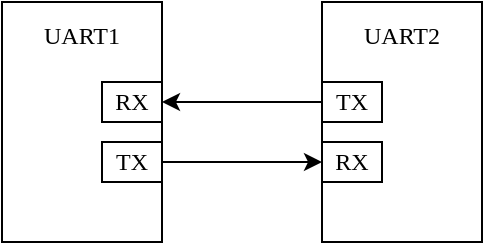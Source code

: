 <mxfile version="21.6.1" type="device">
  <diagram name="Page-1" id="0cv2G-S0-AO7ha8Dd1sW">
    <mxGraphModel dx="574" dy="334" grid="1" gridSize="10" guides="1" tooltips="1" connect="1" arrows="1" fold="1" page="1" pageScale="1" pageWidth="827" pageHeight="1169" math="0" shadow="0">
      <root>
        <mxCell id="0" />
        <mxCell id="1" parent="0" />
        <mxCell id="WnI3qK_31gTjP33_6Msq-1" value="UART1&lt;br&gt;&lt;br&gt;&lt;br&gt;&lt;br&gt;&lt;br&gt;&lt;br&gt;&lt;br&gt;" style="rounded=0;whiteSpace=wrap;html=1;fontFamily=Times New Roman;" vertex="1" parent="1">
          <mxGeometry x="280" y="320" width="80" height="120" as="geometry" />
        </mxCell>
        <mxCell id="WnI3qK_31gTjP33_6Msq-4" value="UART2&lt;br&gt;&lt;br&gt;&lt;br&gt;&lt;br&gt;&lt;br&gt;&lt;br&gt;&lt;br&gt;" style="rounded=0;whiteSpace=wrap;html=1;fontFamily=Times New Roman;" vertex="1" parent="1">
          <mxGeometry x="440" y="320" width="80" height="120" as="geometry" />
        </mxCell>
        <mxCell id="WnI3qK_31gTjP33_6Msq-7" value="RX" style="rounded=0;whiteSpace=wrap;html=1;strokeColor=default;fontFamily=Times New Roman;fontSize=12;fontColor=default;fillColor=default;" vertex="1" parent="1">
          <mxGeometry x="330" y="360" width="30" height="20" as="geometry" />
        </mxCell>
        <mxCell id="WnI3qK_31gTjP33_6Msq-14" style="edgeStyle=orthogonalEdgeStyle;rounded=0;orthogonalLoop=1;jettySize=auto;html=1;fontFamily=Times New Roman;fontSize=12;fontColor=default;" edge="1" parent="1" source="WnI3qK_31gTjP33_6Msq-8" target="WnI3qK_31gTjP33_6Msq-10">
          <mxGeometry relative="1" as="geometry" />
        </mxCell>
        <mxCell id="WnI3qK_31gTjP33_6Msq-8" value="TX" style="rounded=0;whiteSpace=wrap;html=1;strokeColor=default;fontFamily=Times New Roman;fontSize=12;fontColor=default;fillColor=default;" vertex="1" parent="1">
          <mxGeometry x="330" y="390" width="30" height="20" as="geometry" />
        </mxCell>
        <mxCell id="WnI3qK_31gTjP33_6Msq-13" style="edgeStyle=orthogonalEdgeStyle;rounded=0;orthogonalLoop=1;jettySize=auto;html=1;fontFamily=Times New Roman;fontSize=12;fontColor=default;" edge="1" parent="1" source="WnI3qK_31gTjP33_6Msq-9" target="WnI3qK_31gTjP33_6Msq-7">
          <mxGeometry relative="1" as="geometry" />
        </mxCell>
        <mxCell id="WnI3qK_31gTjP33_6Msq-9" value="TX" style="rounded=0;whiteSpace=wrap;html=1;strokeColor=default;fontFamily=Times New Roman;fontSize=12;fontColor=default;fillColor=default;" vertex="1" parent="1">
          <mxGeometry x="440" y="360" width="30" height="20" as="geometry" />
        </mxCell>
        <mxCell id="WnI3qK_31gTjP33_6Msq-10" value="RX" style="rounded=0;whiteSpace=wrap;html=1;strokeColor=default;fontFamily=Times New Roman;fontSize=12;fontColor=default;fillColor=default;" vertex="1" parent="1">
          <mxGeometry x="440" y="390" width="30" height="20" as="geometry" />
        </mxCell>
      </root>
    </mxGraphModel>
  </diagram>
</mxfile>
